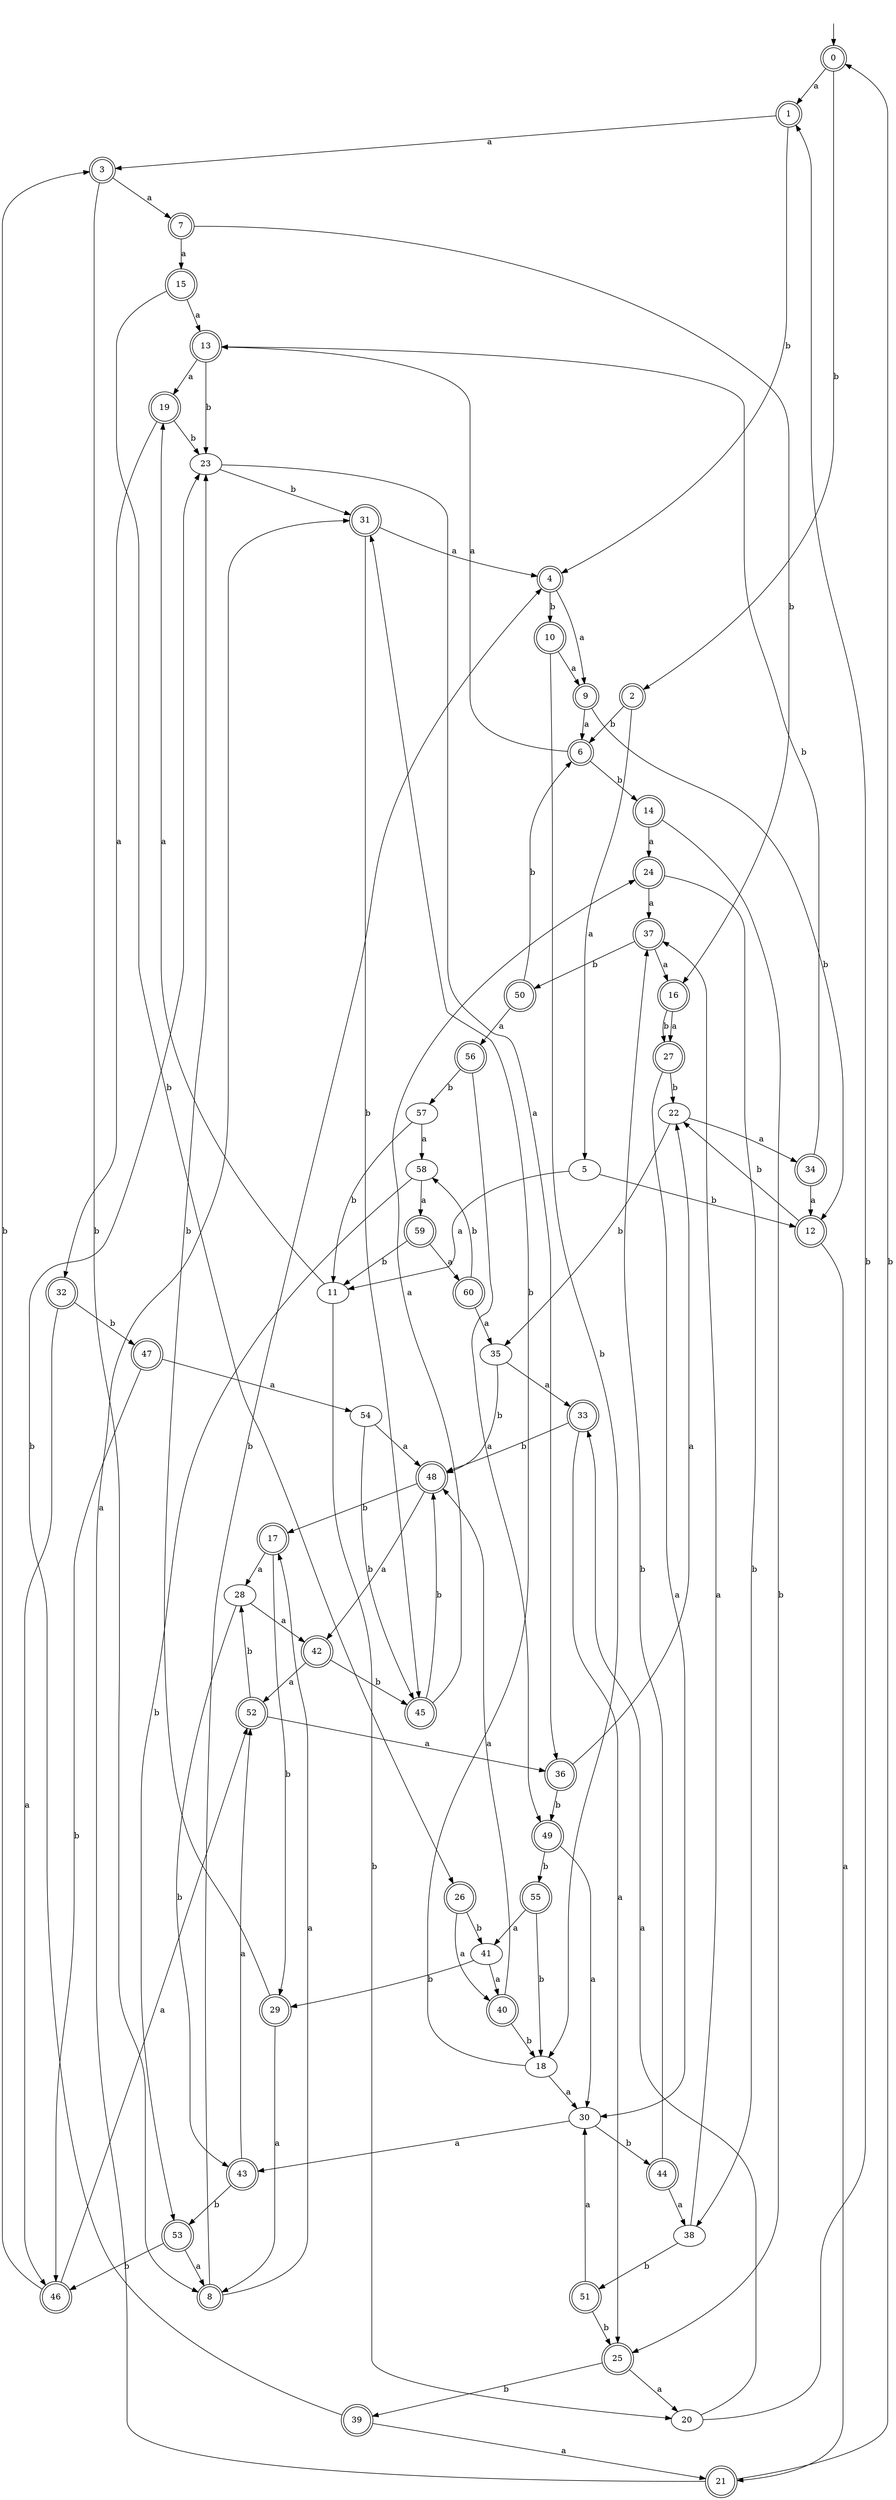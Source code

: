 digraph RandomDFA {
  __start0 [label="", shape=none];
  __start0 -> 0 [label=""];
  0 [shape=circle] [shape=doublecircle]
  0 -> 1 [label="a"]
  0 -> 2 [label="b"]
  1 [shape=doublecircle]
  1 -> 3 [label="a"]
  1 -> 4 [label="b"]
  2 [shape=doublecircle]
  2 -> 5 [label="a"]
  2 -> 6 [label="b"]
  3 [shape=doublecircle]
  3 -> 7 [label="a"]
  3 -> 8 [label="b"]
  4 [shape=doublecircle]
  4 -> 9 [label="a"]
  4 -> 10 [label="b"]
  5
  5 -> 11 [label="a"]
  5 -> 12 [label="b"]
  6 [shape=doublecircle]
  6 -> 13 [label="a"]
  6 -> 14 [label="b"]
  7 [shape=doublecircle]
  7 -> 15 [label="a"]
  7 -> 16 [label="b"]
  8 [shape=doublecircle]
  8 -> 17 [label="a"]
  8 -> 4 [label="b"]
  9 [shape=doublecircle]
  9 -> 6 [label="a"]
  9 -> 12 [label="b"]
  10 [shape=doublecircle]
  10 -> 9 [label="a"]
  10 -> 18 [label="b"]
  11
  11 -> 19 [label="a"]
  11 -> 20 [label="b"]
  12 [shape=doublecircle]
  12 -> 21 [label="a"]
  12 -> 22 [label="b"]
  13 [shape=doublecircle]
  13 -> 19 [label="a"]
  13 -> 23 [label="b"]
  14 [shape=doublecircle]
  14 -> 24 [label="a"]
  14 -> 25 [label="b"]
  15 [shape=doublecircle]
  15 -> 13 [label="a"]
  15 -> 26 [label="b"]
  16 [shape=doublecircle]
  16 -> 27 [label="a"]
  16 -> 27 [label="b"]
  17 [shape=doublecircle]
  17 -> 28 [label="a"]
  17 -> 29 [label="b"]
  18
  18 -> 30 [label="a"]
  18 -> 31 [label="b"]
  19 [shape=doublecircle]
  19 -> 32 [label="a"]
  19 -> 23 [label="b"]
  20
  20 -> 33 [label="a"]
  20 -> 1 [label="b"]
  21 [shape=doublecircle]
  21 -> 31 [label="a"]
  21 -> 0 [label="b"]
  22
  22 -> 34 [label="a"]
  22 -> 35 [label="b"]
  23
  23 -> 36 [label="a"]
  23 -> 31 [label="b"]
  24 [shape=doublecircle]
  24 -> 37 [label="a"]
  24 -> 38 [label="b"]
  25 [shape=doublecircle]
  25 -> 20 [label="a"]
  25 -> 39 [label="b"]
  26 [shape=doublecircle]
  26 -> 40 [label="a"]
  26 -> 41 [label="b"]
  27 [shape=doublecircle]
  27 -> 30 [label="a"]
  27 -> 22 [label="b"]
  28
  28 -> 42 [label="a"]
  28 -> 43 [label="b"]
  29 [shape=doublecircle]
  29 -> 8 [label="a"]
  29 -> 23 [label="b"]
  30
  30 -> 43 [label="a"]
  30 -> 44 [label="b"]
  31 [shape=doublecircle]
  31 -> 4 [label="a"]
  31 -> 45 [label="b"]
  32 [shape=doublecircle]
  32 -> 46 [label="a"]
  32 -> 47 [label="b"]
  33 [shape=doublecircle]
  33 -> 25 [label="a"]
  33 -> 48 [label="b"]
  34 [shape=doublecircle]
  34 -> 12 [label="a"]
  34 -> 13 [label="b"]
  35
  35 -> 33 [label="a"]
  35 -> 48 [label="b"]
  36 [shape=doublecircle]
  36 -> 22 [label="a"]
  36 -> 49 [label="b"]
  37 [shape=doublecircle]
  37 -> 16 [label="a"]
  37 -> 50 [label="b"]
  38
  38 -> 37 [label="a"]
  38 -> 51 [label="b"]
  39 [shape=doublecircle]
  39 -> 21 [label="a"]
  39 -> 23 [label="b"]
  40 [shape=doublecircle]
  40 -> 48 [label="a"]
  40 -> 18 [label="b"]
  41
  41 -> 40 [label="a"]
  41 -> 29 [label="b"]
  42 [shape=doublecircle]
  42 -> 52 [label="a"]
  42 -> 45 [label="b"]
  43 [shape=doublecircle]
  43 -> 52 [label="a"]
  43 -> 53 [label="b"]
  44 [shape=doublecircle]
  44 -> 38 [label="a"]
  44 -> 37 [label="b"]
  45 [shape=doublecircle]
  45 -> 24 [label="a"]
  45 -> 48 [label="b"]
  46 [shape=doublecircle]
  46 -> 52 [label="a"]
  46 -> 3 [label="b"]
  47 [shape=doublecircle]
  47 -> 54 [label="a"]
  47 -> 46 [label="b"]
  48 [shape=doublecircle]
  48 -> 42 [label="a"]
  48 -> 17 [label="b"]
  49 [shape=doublecircle]
  49 -> 30 [label="a"]
  49 -> 55 [label="b"]
  50 [shape=doublecircle]
  50 -> 56 [label="a"]
  50 -> 6 [label="b"]
  51 [shape=doublecircle]
  51 -> 30 [label="a"]
  51 -> 25 [label="b"]
  52 [shape=doublecircle]
  52 -> 36 [label="a"]
  52 -> 28 [label="b"]
  53 [shape=doublecircle]
  53 -> 8 [label="a"]
  53 -> 46 [label="b"]
  54
  54 -> 48 [label="a"]
  54 -> 45 [label="b"]
  55 [shape=doublecircle]
  55 -> 41 [label="a"]
  55 -> 18 [label="b"]
  56 [shape=doublecircle]
  56 -> 49 [label="a"]
  56 -> 57 [label="b"]
  57
  57 -> 58 [label="a"]
  57 -> 11 [label="b"]
  58
  58 -> 59 [label="a"]
  58 -> 53 [label="b"]
  59 [shape=doublecircle]
  59 -> 60 [label="a"]
  59 -> 11 [label="b"]
  60 [shape=doublecircle]
  60 -> 35 [label="a"]
  60 -> 58 [label="b"]
}
